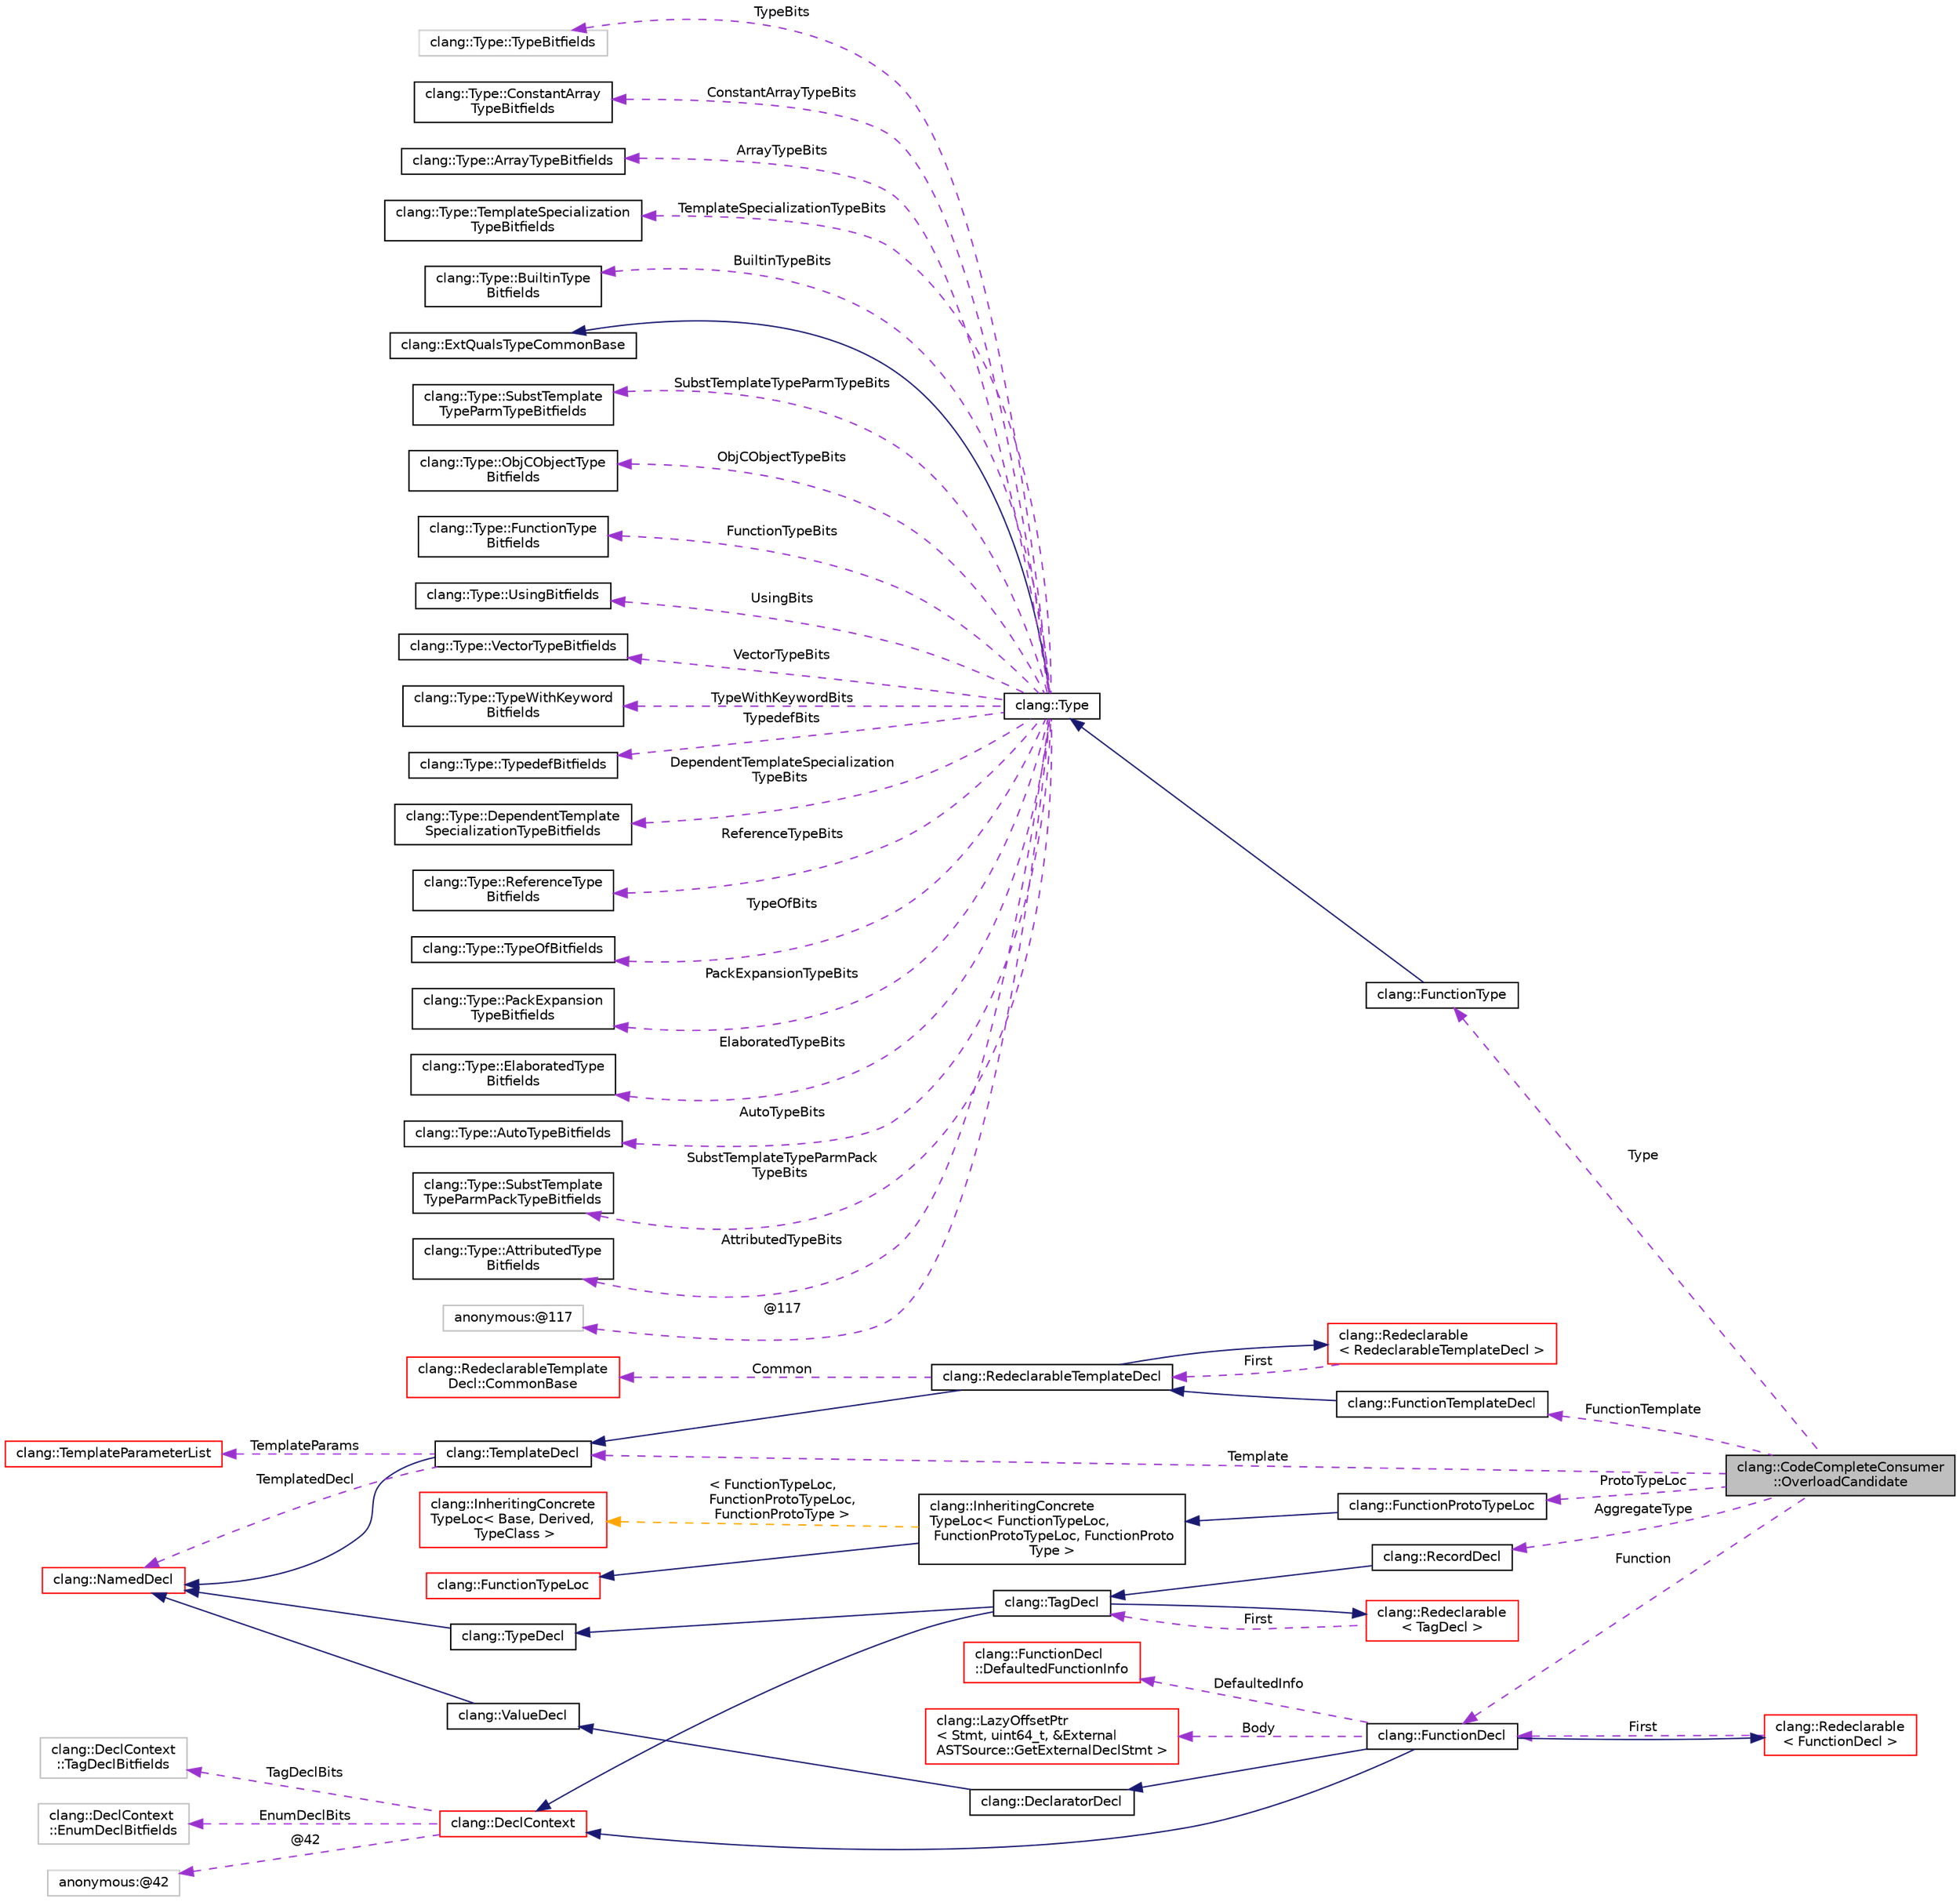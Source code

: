 digraph "clang::CodeCompleteConsumer::OverloadCandidate"
{
 // LATEX_PDF_SIZE
  bgcolor="transparent";
  edge [fontname="Helvetica",fontsize="10",labelfontname="Helvetica",labelfontsize="10"];
  node [fontname="Helvetica",fontsize="10",shape=record];
  rankdir="LR";
  Node1 [label="clang::CodeCompleteConsumer\l::OverloadCandidate",height=0.2,width=0.4,color="black", fillcolor="grey75", style="filled", fontcolor="black",tooltip=" "];
  Node2 -> Node1 [dir="back",color="darkorchid3",fontsize="10",style="dashed",label=" FunctionTemplate" ,fontname="Helvetica"];
  Node2 [label="clang::FunctionTemplateDecl",height=0.2,width=0.4,color="black",URL="$classclang_1_1FunctionTemplateDecl.html",tooltip="Declaration of a template function."];
  Node3 -> Node2 [dir="back",color="midnightblue",fontsize="10",style="solid",fontname="Helvetica"];
  Node3 [label="clang::RedeclarableTemplateDecl",height=0.2,width=0.4,color="black",URL="$classclang_1_1RedeclarableTemplateDecl.html",tooltip="Declaration of a redeclarable template."];
  Node4 -> Node3 [dir="back",color="midnightblue",fontsize="10",style="solid",fontname="Helvetica"];
  Node4 [label="clang::TemplateDecl",height=0.2,width=0.4,color="black",URL="$classclang_1_1TemplateDecl.html",tooltip="The base class of all kinds of template declarations (e.g., class, function, etc.)."];
  Node5 -> Node4 [dir="back",color="midnightblue",fontsize="10",style="solid",fontname="Helvetica"];
  Node5 [label="clang::NamedDecl",height=0.2,width=0.4,color="red",URL="$classclang_1_1NamedDecl.html",tooltip="This represents a decl that may have a name."];
  Node5 -> Node4 [dir="back",color="darkorchid3",fontsize="10",style="dashed",label=" TemplatedDecl" ,fontname="Helvetica"];
  Node9 -> Node4 [dir="back",color="darkorchid3",fontsize="10",style="dashed",label=" TemplateParams" ,fontname="Helvetica"];
  Node9 [label="clang::TemplateParameterList",height=0.2,width=0.4,color="red",URL="$classclang_1_1TemplateParameterList.html",tooltip="Stores a list of template parameters for a TemplateDecl and its derived classes."];
  Node12 -> Node3 [dir="back",color="midnightblue",fontsize="10",style="solid",fontname="Helvetica"];
  Node12 [label="clang::Redeclarable\l\< RedeclarableTemplateDecl \>",height=0.2,width=0.4,color="red",URL="$classclang_1_1Redeclarable.html",tooltip=" "];
  Node3 -> Node12 [dir="back",color="darkorchid3",fontsize="10",style="dashed",label=" First" ,fontname="Helvetica"];
  Node16 -> Node3 [dir="back",color="darkorchid3",fontsize="10",style="dashed",label=" Common" ,fontname="Helvetica"];
  Node16 [label="clang::RedeclarableTemplate\lDecl::CommonBase",height=0.2,width=0.4,color="red",URL="$structclang_1_1RedeclarableTemplateDecl_1_1CommonBase.html",tooltip=" "];
  Node30 -> Node1 [dir="back",color="darkorchid3",fontsize="10",style="dashed",label=" AggregateType" ,fontname="Helvetica"];
  Node30 [label="clang::RecordDecl",height=0.2,width=0.4,color="black",URL="$classclang_1_1RecordDecl.html",tooltip="Represents a struct/union/class."];
  Node31 -> Node30 [dir="back",color="midnightblue",fontsize="10",style="solid",fontname="Helvetica"];
  Node31 [label="clang::TagDecl",height=0.2,width=0.4,color="black",URL="$classclang_1_1TagDecl.html",tooltip="Represents the declaration of a struct/union/class/enum."];
  Node32 -> Node31 [dir="back",color="midnightblue",fontsize="10",style="solid",fontname="Helvetica"];
  Node32 [label="clang::TypeDecl",height=0.2,width=0.4,color="black",URL="$classclang_1_1TypeDecl.html",tooltip="Represents a declaration of a type."];
  Node5 -> Node32 [dir="back",color="midnightblue",fontsize="10",style="solid",fontname="Helvetica"];
  Node33 -> Node31 [dir="back",color="midnightblue",fontsize="10",style="solid",fontname="Helvetica"];
  Node33 [label="clang::DeclContext",height=0.2,width=0.4,color="red",URL="$classclang_1_1DeclContext.html",tooltip="DeclContext - This is used only as base class of specific decl types that can act as declaration cont..."];
  Node34 -> Node33 [dir="back",color="darkorchid3",fontsize="10",style="dashed",label=" TagDeclBits" ,fontname="Helvetica"];
  Node34 [label="clang::DeclContext\l::TagDeclBitfields",height=0.2,width=0.4,color="grey75",tooltip="Stores the bits used by TagDecl."];
  Node35 -> Node33 [dir="back",color="darkorchid3",fontsize="10",style="dashed",label=" EnumDeclBits" ,fontname="Helvetica"];
  Node35 [label="clang::DeclContext\l::EnumDeclBitfields",height=0.2,width=0.4,color="grey75",tooltip="Stores the bits used by EnumDecl."];
  Node36 -> Node33 [dir="back",color="darkorchid3",fontsize="10",style="dashed",label=" @42" ,fontname="Helvetica"];
  Node36 [label="anonymous:@42",height=0.2,width=0.4,color="grey75",tooltip=" "];
  Node46 -> Node31 [dir="back",color="midnightblue",fontsize="10",style="solid",fontname="Helvetica"];
  Node46 [label="clang::Redeclarable\l\< TagDecl \>",height=0.2,width=0.4,color="red",URL="$classclang_1_1Redeclarable.html",tooltip=" "];
  Node31 -> Node46 [dir="back",color="darkorchid3",fontsize="10",style="dashed",label=" First" ,fontname="Helvetica"];
  Node47 -> Node1 [dir="back",color="darkorchid3",fontsize="10",style="dashed",label=" ProtoTypeLoc" ,fontname="Helvetica"];
  Node47 [label="clang::FunctionProtoTypeLoc",height=0.2,width=0.4,color="black",URL="$classclang_1_1FunctionProtoTypeLoc.html",tooltip=" "];
  Node48 -> Node47 [dir="back",color="midnightblue",fontsize="10",style="solid",fontname="Helvetica"];
  Node48 [label="clang::InheritingConcrete\lTypeLoc\< FunctionTypeLoc,\l FunctionProtoTypeLoc, FunctionProto\lType \>",height=0.2,width=0.4,color="black",URL="$classclang_1_1InheritingConcreteTypeLoc.html",tooltip=" "];
  Node49 -> Node48 [dir="back",color="midnightblue",fontsize="10",style="solid",fontname="Helvetica"];
  Node49 [label="clang::FunctionTypeLoc",height=0.2,width=0.4,color="red",URL="$classclang_1_1FunctionTypeLoc.html",tooltip="Wrapper for source info for functions."];
  Node56 -> Node48 [dir="back",color="orange",fontsize="10",style="dashed",label=" \< FunctionTypeLoc,\l FunctionProtoTypeLoc,\l FunctionProtoType \>" ,fontname="Helvetica"];
  Node56 [label="clang::InheritingConcrete\lTypeLoc\< Base, Derived,\l TypeClass \>",height=0.2,width=0.4,color="red",URL="$classclang_1_1InheritingConcreteTypeLoc.html",tooltip="A metaprogramming class designed for concrete subtypes of abstract types where all subtypes share equ..."];
  Node57 -> Node1 [dir="back",color="darkorchid3",fontsize="10",style="dashed",label=" Type" ,fontname="Helvetica"];
  Node57 [label="clang::FunctionType",height=0.2,width=0.4,color="black",URL="$classclang_1_1FunctionType.html",tooltip="FunctionType - C99 6.7.5.3 - Function Declarators."];
  Node58 -> Node57 [dir="back",color="midnightblue",fontsize="10",style="solid",fontname="Helvetica"];
  Node58 [label="clang::Type",height=0.2,width=0.4,color="black",URL="$classclang_1_1Type.html",tooltip="The base class of the type hierarchy."];
  Node59 -> Node58 [dir="back",color="midnightblue",fontsize="10",style="solid",fontname="Helvetica"];
  Node59 [label="clang::ExtQualsTypeCommonBase",height=0.2,width=0.4,color="black",URL="$classclang_1_1ExtQualsTypeCommonBase.html",tooltip="Base class that is common to both the ExtQuals and Type classes, which allows QualType to access the ..."];
  Node60 -> Node58 [dir="back",color="darkorchid3",fontsize="10",style="dashed",label=" SubstTemplateTypeParmTypeBits" ,fontname="Helvetica"];
  Node60 [label="clang::Type::SubstTemplate\lTypeParmTypeBitfields",height=0.2,width=0.4,color="black",URL="$classclang_1_1Type_1_1SubstTemplateTypeParmTypeBitfields.html",tooltip=" "];
  Node61 -> Node58 [dir="back",color="darkorchid3",fontsize="10",style="dashed",label=" ObjCObjectTypeBits" ,fontname="Helvetica"];
  Node61 [label="clang::Type::ObjCObjectType\lBitfields",height=0.2,width=0.4,color="black",URL="$classclang_1_1Type_1_1ObjCObjectTypeBitfields.html",tooltip=" "];
  Node62 -> Node58 [dir="back",color="darkorchid3",fontsize="10",style="dashed",label=" FunctionTypeBits" ,fontname="Helvetica"];
  Node62 [label="clang::Type::FunctionType\lBitfields",height=0.2,width=0.4,color="black",URL="$classclang_1_1Type_1_1FunctionTypeBitfields.html",tooltip="FunctionTypeBitfields store various bits belonging to FunctionProtoType."];
  Node63 -> Node58 [dir="back",color="darkorchid3",fontsize="10",style="dashed",label=" UsingBits" ,fontname="Helvetica"];
  Node63 [label="clang::Type::UsingBitfields",height=0.2,width=0.4,color="black",URL="$classclang_1_1Type_1_1UsingBitfields.html",tooltip=" "];
  Node64 -> Node58 [dir="back",color="darkorchid3",fontsize="10",style="dashed",label=" VectorTypeBits" ,fontname="Helvetica"];
  Node64 [label="clang::Type::VectorTypeBitfields",height=0.2,width=0.4,color="black",URL="$classclang_1_1Type_1_1VectorTypeBitfields.html",tooltip=" "];
  Node65 -> Node58 [dir="back",color="darkorchid3",fontsize="10",style="dashed",label=" TypeWithKeywordBits" ,fontname="Helvetica"];
  Node65 [label="clang::Type::TypeWithKeyword\lBitfields",height=0.2,width=0.4,color="black",URL="$classclang_1_1Type_1_1TypeWithKeywordBitfields.html",tooltip=" "];
  Node66 -> Node58 [dir="back",color="darkorchid3",fontsize="10",style="dashed",label=" TypedefBits" ,fontname="Helvetica"];
  Node66 [label="clang::Type::TypedefBitfields",height=0.2,width=0.4,color="black",URL="$classclang_1_1Type_1_1TypedefBitfields.html",tooltip=" "];
  Node67 -> Node58 [dir="back",color="darkorchid3",fontsize="10",style="dashed",label=" DependentTemplateSpecialization\lTypeBits" ,fontname="Helvetica"];
  Node67 [label="clang::Type::DependentTemplate\lSpecializationTypeBitfields",height=0.2,width=0.4,color="black",URL="$classclang_1_1Type_1_1DependentTemplateSpecializationTypeBitfields.html",tooltip=" "];
  Node68 -> Node58 [dir="back",color="darkorchid3",fontsize="10",style="dashed",label=" ReferenceTypeBits" ,fontname="Helvetica"];
  Node68 [label="clang::Type::ReferenceType\lBitfields",height=0.2,width=0.4,color="black",URL="$classclang_1_1Type_1_1ReferenceTypeBitfields.html",tooltip=" "];
  Node69 -> Node58 [dir="back",color="darkorchid3",fontsize="10",style="dashed",label=" TypeOfBits" ,fontname="Helvetica"];
  Node69 [label="clang::Type::TypeOfBitfields",height=0.2,width=0.4,color="black",URL="$classclang_1_1Type_1_1TypeOfBitfields.html",tooltip=" "];
  Node70 -> Node58 [dir="back",color="darkorchid3",fontsize="10",style="dashed",label=" PackExpansionTypeBits" ,fontname="Helvetica"];
  Node70 [label="clang::Type::PackExpansion\lTypeBitfields",height=0.2,width=0.4,color="black",URL="$classclang_1_1Type_1_1PackExpansionTypeBitfields.html",tooltip=" "];
  Node71 -> Node58 [dir="back",color="darkorchid3",fontsize="10",style="dashed",label=" ElaboratedTypeBits" ,fontname="Helvetica"];
  Node71 [label="clang::Type::ElaboratedType\lBitfields",height=0.2,width=0.4,color="black",URL="$classclang_1_1Type_1_1ElaboratedTypeBitfields.html",tooltip=" "];
  Node72 -> Node58 [dir="back",color="darkorchid3",fontsize="10",style="dashed",label=" AutoTypeBits" ,fontname="Helvetica"];
  Node72 [label="clang::Type::AutoTypeBitfields",height=0.2,width=0.4,color="black",URL="$classclang_1_1Type_1_1AutoTypeBitfields.html",tooltip=" "];
  Node73 -> Node58 [dir="back",color="darkorchid3",fontsize="10",style="dashed",label=" SubstTemplateTypeParmPack\lTypeBits" ,fontname="Helvetica"];
  Node73 [label="clang::Type::SubstTemplate\lTypeParmPackTypeBitfields",height=0.2,width=0.4,color="black",URL="$classclang_1_1Type_1_1SubstTemplateTypeParmPackTypeBitfields.html",tooltip=" "];
  Node74 -> Node58 [dir="back",color="darkorchid3",fontsize="10",style="dashed",label=" AttributedTypeBits" ,fontname="Helvetica"];
  Node74 [label="clang::Type::AttributedType\lBitfields",height=0.2,width=0.4,color="black",URL="$classclang_1_1Type_1_1AttributedTypeBitfields.html",tooltip=" "];
  Node75 -> Node58 [dir="back",color="darkorchid3",fontsize="10",style="dashed",label=" @117" ,fontname="Helvetica"];
  Node75 [label="anonymous:@117",height=0.2,width=0.4,color="grey75",tooltip=" "];
  Node76 -> Node58 [dir="back",color="darkorchid3",fontsize="10",style="dashed",label=" TypeBits" ,fontname="Helvetica"];
  Node76 [label="clang::Type::TypeBitfields",height=0.2,width=0.4,color="grey75",tooltip="Bitfields required by the Type class."];
  Node77 -> Node58 [dir="back",color="darkorchid3",fontsize="10",style="dashed",label=" ConstantArrayTypeBits" ,fontname="Helvetica"];
  Node77 [label="clang::Type::ConstantArray\lTypeBitfields",height=0.2,width=0.4,color="black",URL="$classclang_1_1Type_1_1ConstantArrayTypeBitfields.html",tooltip=" "];
  Node78 -> Node58 [dir="back",color="darkorchid3",fontsize="10",style="dashed",label=" ArrayTypeBits" ,fontname="Helvetica"];
  Node78 [label="clang::Type::ArrayTypeBitfields",height=0.2,width=0.4,color="black",URL="$classclang_1_1Type_1_1ArrayTypeBitfields.html",tooltip=" "];
  Node79 -> Node58 [dir="back",color="darkorchid3",fontsize="10",style="dashed",label=" TemplateSpecializationTypeBits" ,fontname="Helvetica"];
  Node79 [label="clang::Type::TemplateSpecialization\lTypeBitfields",height=0.2,width=0.4,color="black",URL="$classclang_1_1Type_1_1TemplateSpecializationTypeBitfields.html",tooltip=" "];
  Node80 -> Node58 [dir="back",color="darkorchid3",fontsize="10",style="dashed",label=" BuiltinTypeBits" ,fontname="Helvetica"];
  Node80 [label="clang::Type::BuiltinType\lBitfields",height=0.2,width=0.4,color="black",URL="$classclang_1_1Type_1_1BuiltinTypeBitfields.html",tooltip=" "];
  Node81 -> Node1 [dir="back",color="darkorchid3",fontsize="10",style="dashed",label=" Function" ,fontname="Helvetica"];
  Node81 [label="clang::FunctionDecl",height=0.2,width=0.4,color="black",URL="$classclang_1_1FunctionDecl.html",tooltip="Represents a function declaration or definition."];
  Node82 -> Node81 [dir="back",color="midnightblue",fontsize="10",style="solid",fontname="Helvetica"];
  Node82 [label="clang::DeclaratorDecl",height=0.2,width=0.4,color="black",URL="$classclang_1_1DeclaratorDecl.html",tooltip="Represents a ValueDecl that came out of a declarator."];
  Node21 -> Node82 [dir="back",color="midnightblue",fontsize="10",style="solid",fontname="Helvetica"];
  Node21 [label="clang::ValueDecl",height=0.2,width=0.4,color="black",URL="$classclang_1_1ValueDecl.html",tooltip="Represent the declaration of a variable (in which case it is an lvalue) a function (in which case it ..."];
  Node5 -> Node21 [dir="back",color="midnightblue",fontsize="10",style="solid",fontname="Helvetica"];
  Node33 -> Node81 [dir="back",color="midnightblue",fontsize="10",style="solid",fontname="Helvetica"];
  Node83 -> Node81 [dir="back",color="midnightblue",fontsize="10",style="solid",fontname="Helvetica"];
  Node83 [label="clang::Redeclarable\l\< FunctionDecl \>",height=0.2,width=0.4,color="red",URL="$classclang_1_1Redeclarable.html",tooltip=" "];
  Node81 -> Node83 [dir="back",color="darkorchid3",fontsize="10",style="dashed",label=" First" ,fontname="Helvetica"];
  Node84 -> Node81 [dir="back",color="darkorchid3",fontsize="10",style="dashed",label=" DefaultedInfo" ,fontname="Helvetica"];
  Node84 [label="clang::FunctionDecl\l::DefaultedFunctionInfo",height=0.2,width=0.4,color="red",URL="$classclang_1_1FunctionDecl_1_1DefaultedFunctionInfo.html",tooltip="Stashed information about a defaulted function definition whose body has not yet been lazily generate..."];
  Node86 -> Node81 [dir="back",color="darkorchid3",fontsize="10",style="dashed",label=" Body" ,fontname="Helvetica"];
  Node86 [label="clang::LazyOffsetPtr\l\< Stmt, uint64_t, &External\lASTSource::GetExternalDeclStmt \>",height=0.2,width=0.4,color="red",URL="$structclang_1_1LazyOffsetPtr.html",tooltip=" "];
  Node4 -> Node1 [dir="back",color="darkorchid3",fontsize="10",style="dashed",label=" Template" ,fontname="Helvetica"];
}
